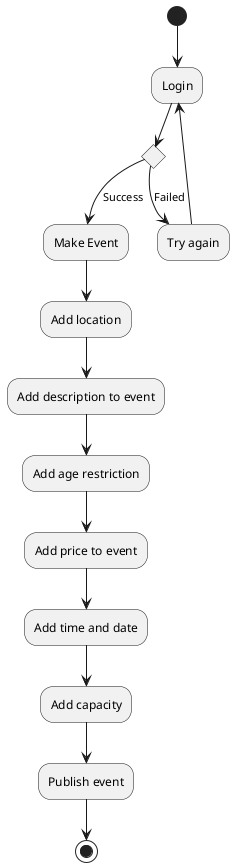 @startuml

(*)  --> "Login"
If "" then
--> [Failed] "Try again"
--> "Login"
else
--> [Success]"Make Event"
Endif
--> "Add location"
--> "Add description to event"
--> "Add age restriction"
--> "Add price to event"
--> "Add time and date"
--> "Add capacity"
--> "Publish event"
-->(*)

@enduml
